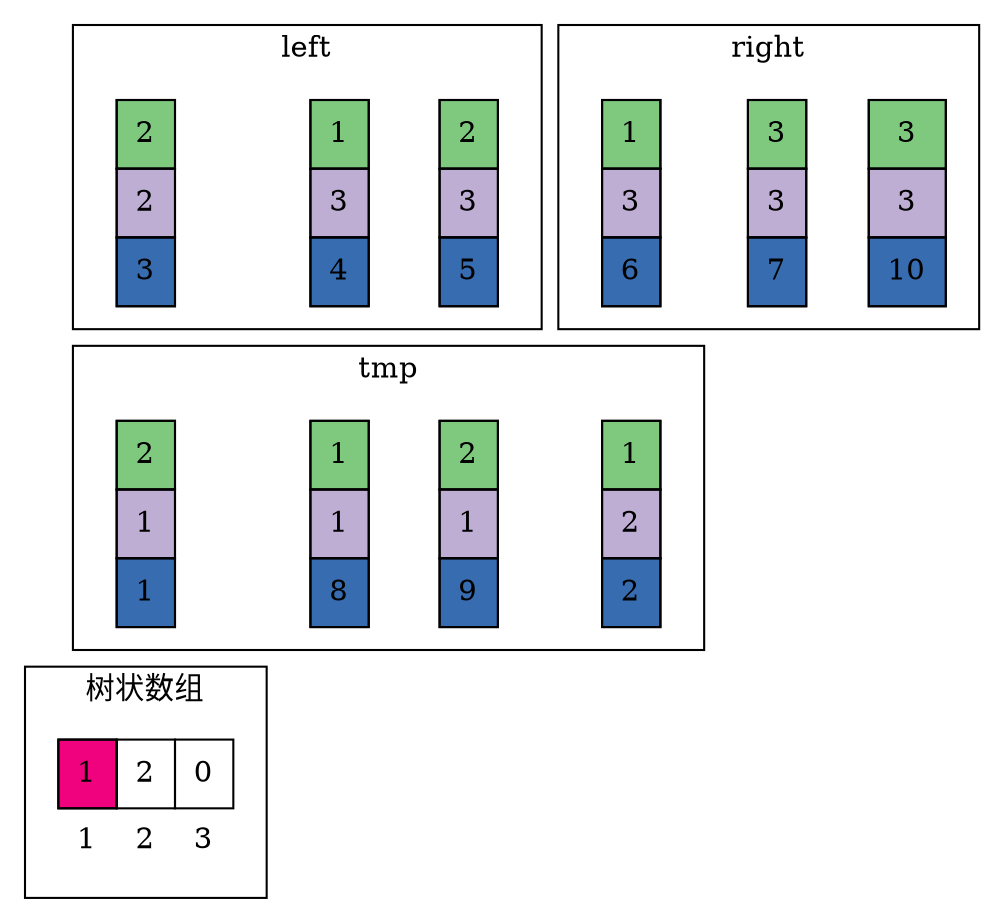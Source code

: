graph cdq {
    node[fillcolor=white colorscheme=accent8 ];
    node[shape=plaintext ];
    rankdir=LR;
    ranksep=0.01;
    subgraph cluster_bit {
        label="树状数组";
        c[label=< <TABLE CELLBORDER="1" BORDER="0" CELLSPACING="0" CELLPADDING="8">
                <tr> 
                    <td PORT="" bgcolor="6">1</td> 
                    <td PORT="" >2</td> 
                    <td PORT="">0</td> 
                </tr>
                <tr> <td PORT="" border="0">1</td> <td PORT="" border="0">2</td> <td PORT="" border="0">3</td> </tr>
            </TABLE> >
        ]
    }

    subgraph cluster_3 {
        label="tmp"
        1--6--7--2[style=invis];
        1[label=< <TABLE CELLBORDER="1" BORDER="0" CELLSPACING="0" CELLPADDING="8">
                <tr> <td PORT="" bgcolor="1">2</td> </tr>
                <tr> <td PORT="" bgcolor="2">1</td> </tr>
                <tr> <td PORT="" bgcolor="5">1</td> </tr>
            </TABLE> >
        ]
        6[label=< <TABLE CELLBORDER="1" BORDER="0" CELLSPACING="0" CELLPADDING="8">
                <tr> <td PORT="" bgcolor="1">1</td> </tr>
                <tr> <td PORT="" bgcolor="2">1</td> </tr>
                <tr> <td PORT="" bgcolor="5">8</td> </tr>
            </TABLE> >
        ]
        7[label=< <TABLE CELLBORDER="1" BORDER="0" CELLSPACING="0" CELLPADDING="8">
                <tr> <td PORT="" bgcolor="1">2</td> </tr>
                <tr> <td PORT="" bgcolor="2">1</td> </tr>
                <tr> <td PORT="" bgcolor="5">9</td> </tr>
            </TABLE> >
        ]
        2[label=< <TABLE CELLBORDER="1" BORDER="0" CELLSPACING="0" CELLPADDING="8">
                <tr> <td PORT="" bgcolor="1">1</td> </tr>
                <tr> <td PORT="" bgcolor="2">2</td> </tr>
                <tr> <td PORT="" bgcolor="5">2</td> </tr>
            </TABLE> >
        ]
    }

    subgraph cluster_1{
        label="left";
        3--4--5[style=invis];
        3[label=< <TABLE CELLBORDER="1" BORDER="0" CELLSPACING="0" CELLPADDING="8">
                <tr> <td PORT="" bgcolor="1">2</td> </tr>
                <tr> <td PORT="" bgcolor="2">2</td> </tr>
                <tr> <td PORT="" bgcolor="5">3</td> </tr>
            </TABLE> >
        ]
        4[label=< <TABLE CELLBORDER="1" BORDER="0" CELLSPACING="0" CELLPADDING="8">
                <tr> <td PORT="" bgcolor="1">1</td> </tr>
                <tr> <td PORT="" bgcolor="2">3</td> </tr>
                <tr> <td PORT="" bgcolor="5">4</td> </tr>
            </TABLE> >
        ]
        5[label=< <TABLE CELLBORDER="1" BORDER="0" CELLSPACING="0" CELLPADDING="8">
                <tr> <td PORT="" bgcolor="1">2</td> </tr>
                <tr> <td PORT="" bgcolor="2">3</td> </tr>
                <tr> <td PORT="" bgcolor="5">5</td> </tr>
            </TABLE> >
        ]
    } 
    5--8[style=invis];
    subgraph cluster_2{
        label="right";
        8--9--10[style=invis];
        8[label=< <TABLE CELLBORDER="1" BORDER="0" CELLSPACING="0" CELLPADDING="8">
                <tr> <td PORT="" bgcolor="1">1</td> </tr>
                <tr> <td PORT="" bgcolor="2">3</td> </tr>
                <tr> <td PORT="" bgcolor="5">6</td> </tr>
            </TABLE> >
        ]
        9[label=< <TABLE CELLBORDER="1" BORDER="0" CELLSPACING="0" CELLPADDING="8">
                <tr> <td PORT="" bgcolor="1">3</td> </tr>
                <tr> <td PORT="" bgcolor="2">3</td> </tr>
                <tr> <td PORT="" bgcolor="5">7</td> </tr>
            </TABLE> >
        ]
        10[label=< <TABLE CELLBORDER="1" BORDER="0" CELLSPACING="0" CELLPADDING="8">
                <tr> <td PORT="" bgcolor="1">3</td> </tr>
                <tr> <td PORT="" bgcolor="2">3</td> </tr>
                <tr> <td PORT="" bgcolor="5">10</td> </tr>
            </TABLE> >
        ]
    } 



}
